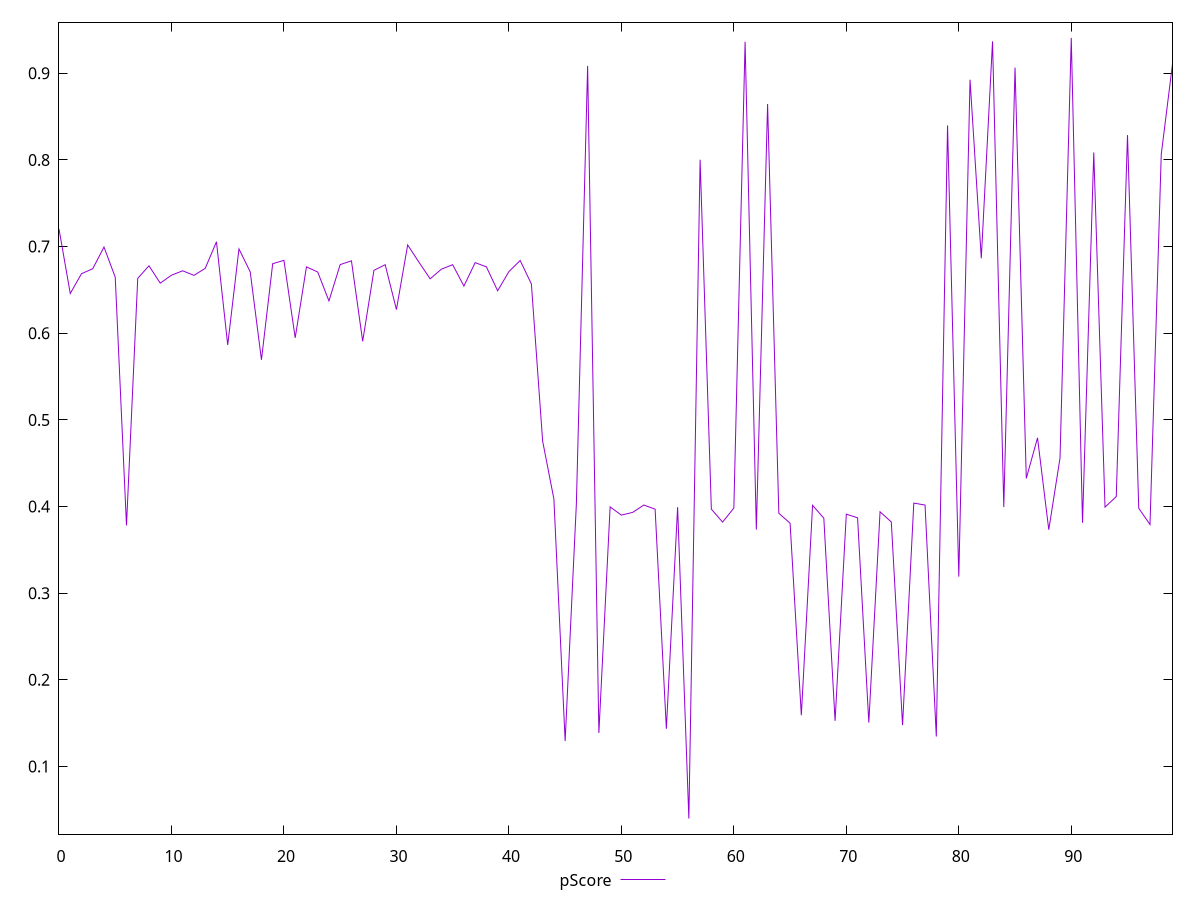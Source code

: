 reset

$pScore <<EOF
0 0.720327784322991
1 0.6458534413718315
2 0.6687210011303102
3 0.6744164601869571
4 0.6994683776664951
5 0.6646649795483304
6 0.378159905198138
7 0.6633533768836567
8 0.677838440512661
9 0.6578143294213998
10 0.6670031585677552
11 0.672041571107673
12 0.6667728504491847
13 0.6748561057581643
14 0.7055474875989579
15 0.5864606189778502
16 0.69731945045909
17 0.6708387905720061
18 0.5693345663880521
19 0.6802531192638943
20 0.6840935596471815
21 0.5946982012576496
22 0.6765833813407374
23 0.6706692366219023
24 0.6372741282606337
25 0.6792213845753057
26 0.6835550773683118
27 0.5906679501365317
28 0.6725427863441333
29 0.6790850193033653
30 0.6273243834915976
31 0.7019115588669
32 0.6819453126025521
33 0.6628140954036588
34 0.6739360723981326
35 0.6790845007997148
36 0.6544535722491152
37 0.6814505785547103
38 0.6766046461890619
39 0.6489994979958789
40 0.6711136794971926
41 0.6839800898640337
42 0.6568168416254101
43 0.47544291631741004
44 0.4086925116448722
45 0.1293850564567262
46 0.4034361735788458
47 0.9084281373427874
48 0.13871090753470194
49 0.39956186612192046
50 0.39009281978219584
51 0.3932230816943523
52 0.4017510051680463
53 0.39693231671075035
54 0.14354123358633558
55 0.3992525277814813
56 0.039945111999131366
57 0.8002363977261187
58 0.396973892116948
59 0.3820217784915817
60 0.3982727013216391
61 0.9363617529652478
62 0.3733801764783052
63 0.8645149440933739
64 0.3921713322900198
65 0.3807918740111882
66 0.15916055357282743
67 0.40143893208750964
68 0.3865307145102422
69 0.15266931662421185
70 0.39120315576276815
71 0.3869757521276813
72 0.15066830356895955
73 0.3939316658006371
74 0.3821463687500913
75 0.1477843827514898
76 0.4039914816489825
77 0.4016981857495217
78 0.13459880173793454
79 0.8398152374427097
80 0.3190885013709499
81 0.8925064419690818
82 0.6865107383715215
83 0.9368650497824699
84 0.39941725315698295
85 0.9065657803636424
86 0.432468218283818
87 0.47926022410790176
88 0.3732260631133016
89 0.45598780424728463
90 0.9408212534970621
91 0.3812190552079722
92 0.8086093553621354
93 0.39932868412318895
94 0.4115108359596692
95 0.8286952333551284
96 0.39796560697859545
97 0.3791760449493101
98 0.8064186614665554
99 0.9107359129067489
EOF

set key outside below
set xrange [0:99]
set yrange [0.021927589169172753:0.9588387763270207]
set trange [0.021927589169172753:0.9588387763270207]
set terminal svg size 640, 500 enhanced background rgb 'white'
set output "report_00009_2021-02-08T22-37-41.559Z/first-contentful-paint/samples/pages/pScore/values.svg"

plot $pScore title "pScore" with line

reset
